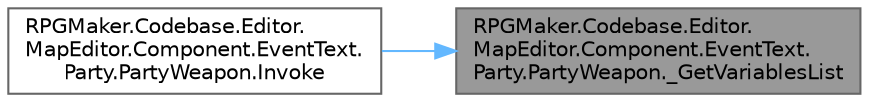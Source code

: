 digraph "RPGMaker.Codebase.Editor.MapEditor.Component.EventText.Party.PartyWeapon._GetVariablesList"
{
 // LATEX_PDF_SIZE
  bgcolor="transparent";
  edge [fontname=Helvetica,fontsize=10,labelfontname=Helvetica,labelfontsize=10];
  node [fontname=Helvetica,fontsize=10,shape=box,height=0.2,width=0.4];
  rankdir="RL";
  Node1 [id="Node000001",label="RPGMaker.Codebase.Editor.\lMapEditor.Component.EventText.\lParty.PartyWeapon._GetVariablesList",height=0.2,width=0.4,color="gray40", fillcolor="grey60", style="filled", fontcolor="black",tooltip="😁 変数のリスト取得"];
  Node1 -> Node2 [id="edge1_Node000001_Node000002",dir="back",color="steelblue1",style="solid",tooltip=" "];
  Node2 [id="Node000002",label="RPGMaker.Codebase.Editor.\lMapEditor.Component.EventText.\lParty.PartyWeapon.Invoke",height=0.2,width=0.4,color="grey40", fillcolor="white", style="filled",URL="$d6/d84/class_r_p_g_maker_1_1_codebase_1_1_editor_1_1_map_editor_1_1_component_1_1_event_text_1_1_party_1_1_party_weapon.html#aa9a80389b62a8012275cdbcc7b8a67f6",tooltip="😁 実行"];
}
